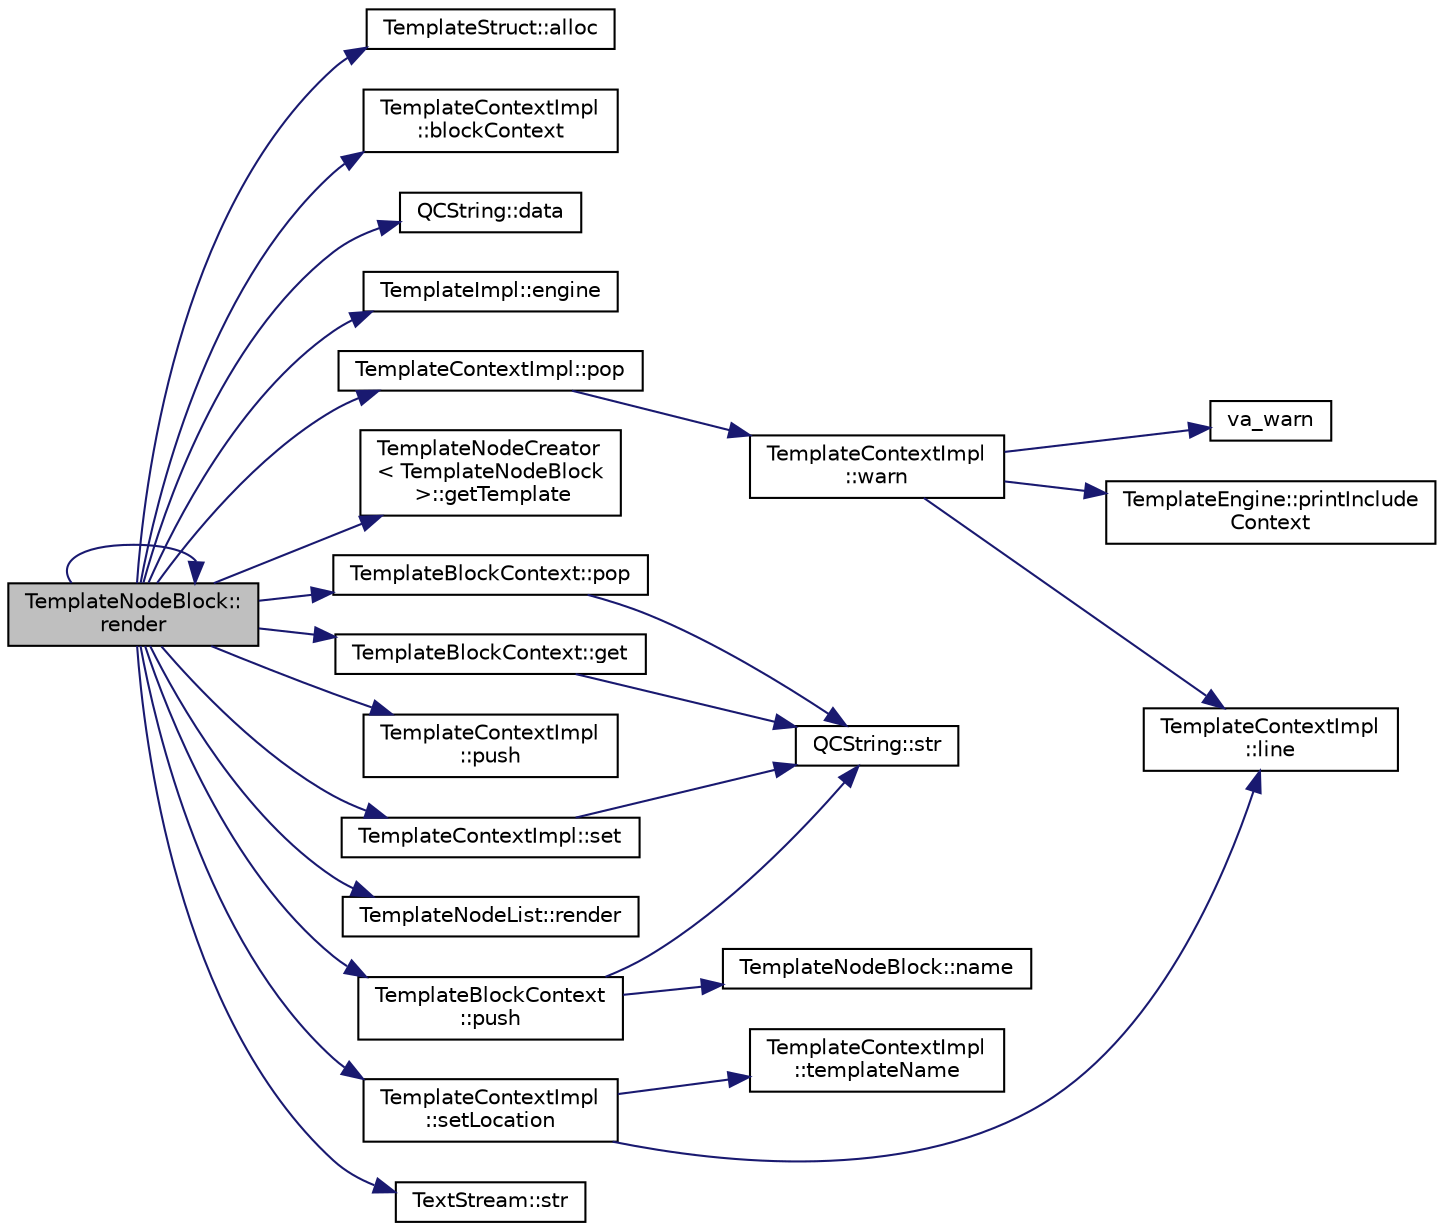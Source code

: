 digraph "TemplateNodeBlock::render"
{
 // LATEX_PDF_SIZE
  edge [fontname="Helvetica",fontsize="10",labelfontname="Helvetica",labelfontsize="10"];
  node [fontname="Helvetica",fontsize="10",shape=record];
  rankdir="LR";
  Node1 [label="TemplateNodeBlock::\lrender",height=0.2,width=0.4,color="black", fillcolor="grey75", style="filled", fontcolor="black",tooltip=" "];
  Node1 -> Node2 [color="midnightblue",fontsize="10",style="solid"];
  Node2 [label="TemplateStruct::alloc",height=0.2,width=0.4,color="black", fillcolor="white", style="filled",URL="$classTemplateStruct.html#a4a295b982e8f29a6b7cf0af511deaf6a",tooltip=" "];
  Node1 -> Node3 [color="midnightblue",fontsize="10",style="solid"];
  Node3 [label="TemplateContextImpl\l::blockContext",height=0.2,width=0.4,color="black", fillcolor="white", style="filled",URL="$classTemplateContextImpl.html#aa95cf328b6caf850d094d38e39487fd8",tooltip=" "];
  Node1 -> Node4 [color="midnightblue",fontsize="10",style="solid"];
  Node4 [label="QCString::data",height=0.2,width=0.4,color="black", fillcolor="white", style="filled",URL="$classQCString.html#ac3aa3ac1a1c36d3305eba22a2eb0d098",tooltip=" "];
  Node1 -> Node5 [color="midnightblue",fontsize="10",style="solid"];
  Node5 [label="TemplateImpl::engine",height=0.2,width=0.4,color="black", fillcolor="white", style="filled",URL="$classTemplateImpl.html#a7a773efb6ca5d0910b4b4ddb58d6b690",tooltip=" "];
  Node1 -> Node6 [color="midnightblue",fontsize="10",style="solid"];
  Node6 [label="TemplateBlockContext::get",height=0.2,width=0.4,color="black", fillcolor="white", style="filled",URL="$classTemplateBlockContext.html#a938f6c4622d575954684af4a8b1d3b95",tooltip=" "];
  Node6 -> Node7 [color="midnightblue",fontsize="10",style="solid"];
  Node7 [label="QCString::str",height=0.2,width=0.4,color="black", fillcolor="white", style="filled",URL="$classQCString.html#a9824b07232eea418ab3b3e7dc3178eec",tooltip=" "];
  Node1 -> Node8 [color="midnightblue",fontsize="10",style="solid"];
  Node8 [label="TemplateNodeCreator\l\< TemplateNodeBlock\l \>::getTemplate",height=0.2,width=0.4,color="black", fillcolor="white", style="filled",URL="$classTemplateNodeCreator.html#aed90758d87b719974e81ed433bbcd7fd",tooltip=" "];
  Node1 -> Node9 [color="midnightblue",fontsize="10",style="solid"];
  Node9 [label="TemplateContextImpl::pop",height=0.2,width=0.4,color="black", fillcolor="white", style="filled",URL="$classTemplateContextImpl.html#af8856e3207a53fad3f700353d71b575e",tooltip=" "];
  Node9 -> Node10 [color="midnightblue",fontsize="10",style="solid"];
  Node10 [label="TemplateContextImpl\l::warn",height=0.2,width=0.4,color="black", fillcolor="white", style="filled",URL="$classTemplateContextImpl.html#a5cacf842afb50c0dabb5cd1213fa310f",tooltip=" "];
  Node10 -> Node11 [color="midnightblue",fontsize="10",style="solid"];
  Node11 [label="TemplateContextImpl\l::line",height=0.2,width=0.4,color="black", fillcolor="white", style="filled",URL="$classTemplateContextImpl.html#a136a505a96784f0fe90769a22ff7c7a3",tooltip=" "];
  Node10 -> Node12 [color="midnightblue",fontsize="10",style="solid"];
  Node12 [label="TemplateEngine::printInclude\lContext",height=0.2,width=0.4,color="black", fillcolor="white", style="filled",URL="$classTemplateEngine.html#a159aaf3096efbfd42cb2a0321d1ec961",tooltip=" "];
  Node10 -> Node13 [color="midnightblue",fontsize="10",style="solid"];
  Node13 [label="va_warn",height=0.2,width=0.4,color="black", fillcolor="white", style="filled",URL="$message_8cpp.html#a93c2070f58918c66ba1faccc3e182391",tooltip=" "];
  Node1 -> Node14 [color="midnightblue",fontsize="10",style="solid"];
  Node14 [label="TemplateBlockContext::pop",height=0.2,width=0.4,color="black", fillcolor="white", style="filled",URL="$classTemplateBlockContext.html#a09b77e473f15346395b48df7545be845",tooltip=" "];
  Node14 -> Node7 [color="midnightblue",fontsize="10",style="solid"];
  Node1 -> Node15 [color="midnightblue",fontsize="10",style="solid"];
  Node15 [label="TemplateContextImpl\l::push",height=0.2,width=0.4,color="black", fillcolor="white", style="filled",URL="$classTemplateContextImpl.html#a006f67f94724147908dda84dd8522d34",tooltip=" "];
  Node1 -> Node16 [color="midnightblue",fontsize="10",style="solid"];
  Node16 [label="TemplateBlockContext\l::push",height=0.2,width=0.4,color="black", fillcolor="white", style="filled",URL="$classTemplateBlockContext.html#a389d152f578bfdedac3175bcce274d60",tooltip=" "];
  Node16 -> Node17 [color="midnightblue",fontsize="10",style="solid"];
  Node17 [label="TemplateNodeBlock::name",height=0.2,width=0.4,color="black", fillcolor="white", style="filled",URL="$classTemplateNodeBlock.html#a40c7b04c835b6caf2788095c526fdea5",tooltip=" "];
  Node16 -> Node7 [color="midnightblue",fontsize="10",style="solid"];
  Node1 -> Node18 [color="midnightblue",fontsize="10",style="solid"];
  Node18 [label="TemplateNodeList::render",height=0.2,width=0.4,color="black", fillcolor="white", style="filled",URL="$classTemplateNodeList.html#ae5b2f603e5180c15115a141784f0ae6c",tooltip=" "];
  Node1 -> Node1 [color="midnightblue",fontsize="10",style="solid"];
  Node1 -> Node19 [color="midnightblue",fontsize="10",style="solid"];
  Node19 [label="TemplateContextImpl::set",height=0.2,width=0.4,color="black", fillcolor="white", style="filled",URL="$classTemplateContextImpl.html#a43db9dabfd219e686597d366b2a8c532",tooltip=" "];
  Node19 -> Node7 [color="midnightblue",fontsize="10",style="solid"];
  Node1 -> Node20 [color="midnightblue",fontsize="10",style="solid"];
  Node20 [label="TemplateContextImpl\l::setLocation",height=0.2,width=0.4,color="black", fillcolor="white", style="filled",URL="$classTemplateContextImpl.html#afb0b4a00e7ab9bcfbc37e52103d4f587",tooltip=" "];
  Node20 -> Node11 [color="midnightblue",fontsize="10",style="solid"];
  Node20 -> Node21 [color="midnightblue",fontsize="10",style="solid"];
  Node21 [label="TemplateContextImpl\l::templateName",height=0.2,width=0.4,color="black", fillcolor="white", style="filled",URL="$classTemplateContextImpl.html#a56fa510c50b85b56c9eb066521f04f84",tooltip=" "];
  Node1 -> Node22 [color="midnightblue",fontsize="10",style="solid"];
  Node22 [label="TextStream::str",height=0.2,width=0.4,color="black", fillcolor="white", style="filled",URL="$classTextStream.html#aca8457da22d874f4eb30b35ffe87ebd0",tooltip=" "];
}
